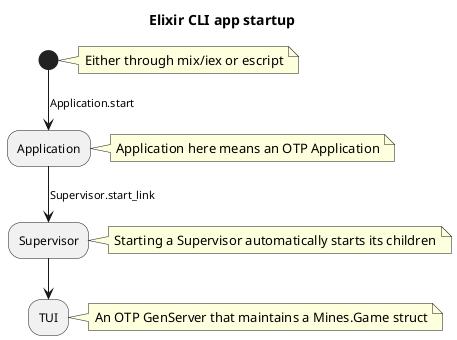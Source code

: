 @startuml
title: Elixir CLI app startup
note right: Either through mix/iex or escript

(*) --> [Application.start] Application
note right: Application here means an OTP Application

Application --> [Supervisor.start_link] Supervisor
note right: Starting a Supervisor automatically starts its children

Supervisor --> TUI
note right: An OTP GenServer that maintains a Mines.Game struct
@enduml
